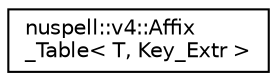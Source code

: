 digraph "Graphical Class Hierarchy"
{
 // LATEX_PDF_SIZE
  edge [fontname="Helvetica",fontsize="10",labelfontname="Helvetica",labelfontsize="10"];
  node [fontname="Helvetica",fontsize="10",shape=record];
  rankdir="LR";
  Node0 [label="nuspell::v4::Affix\l_Table\< T, Key_Extr \>",height=0.2,width=0.4,color="black", fillcolor="white", style="filled",URL="$classnuspell_1_1v4_1_1_affix___table.html",tooltip=" "];
}

